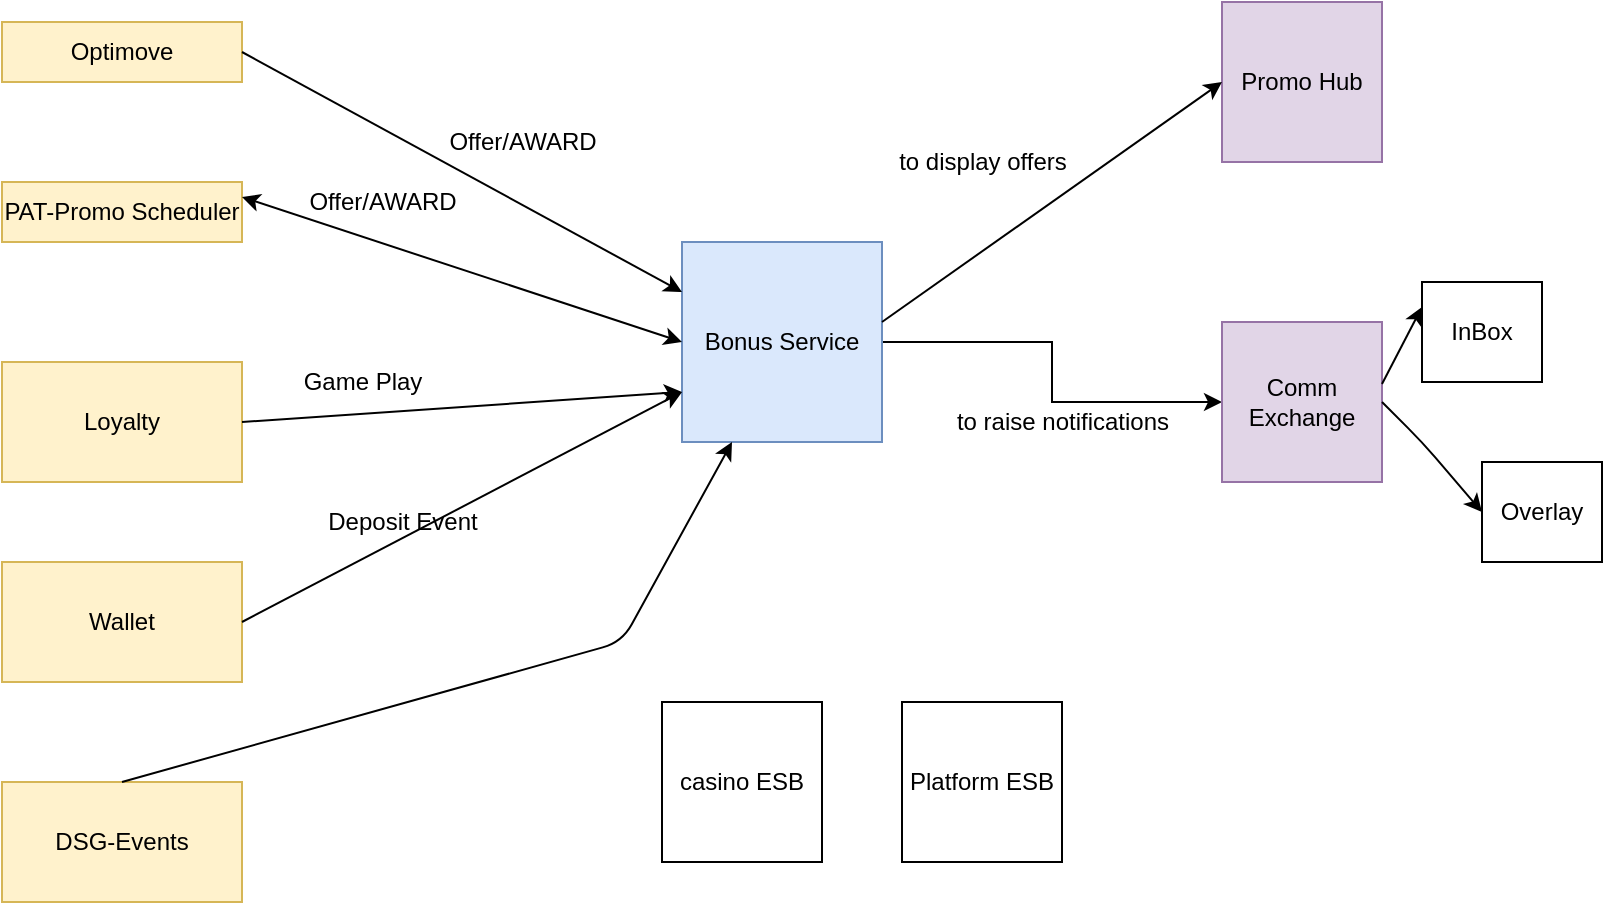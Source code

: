<mxfile version="14.3.2" type="github">
  <diagram id="Ne-A38cFuKAmn3kmK_f1" name="Page-1">
    <mxGraphModel dx="1038" dy="548" grid="1" gridSize="10" guides="1" tooltips="1" connect="1" arrows="1" fold="1" page="1" pageScale="1" pageWidth="850" pageHeight="1100" math="0" shadow="0">
      <root>
        <mxCell id="0" />
        <mxCell id="1" parent="0" />
        <mxCell id="nQvZEJqto41dGLA5HLPd-20" style="edgeStyle=orthogonalEdgeStyle;rounded=0;orthogonalLoop=1;jettySize=auto;html=1;entryX=0;entryY=0.5;entryDx=0;entryDy=0;" parent="1" source="nQvZEJqto41dGLA5HLPd-1" target="nQvZEJqto41dGLA5HLPd-18" edge="1">
          <mxGeometry relative="1" as="geometry">
            <mxPoint x="490" y="220" as="targetPoint" />
          </mxGeometry>
        </mxCell>
        <mxCell id="nQvZEJqto41dGLA5HLPd-1" value="Bonus Service" style="whiteSpace=wrap;html=1;aspect=fixed;fillColor=#dae8fc;strokeColor=#6c8ebf;" parent="1" vertex="1">
          <mxGeometry x="380" y="160" width="100" height="100" as="geometry" />
        </mxCell>
        <mxCell id="nQvZEJqto41dGLA5HLPd-2" value="Optimove" style="rounded=0;whiteSpace=wrap;html=1;fillColor=#fff2cc;strokeColor=#d6b656;" parent="1" vertex="1">
          <mxGeometry x="40" y="50" width="120" height="30" as="geometry" />
        </mxCell>
        <mxCell id="nQvZEJqto41dGLA5HLPd-3" value="" style="endArrow=classic;html=1;exitX=1;exitY=0.5;exitDx=0;exitDy=0;entryX=0;entryY=0.25;entryDx=0;entryDy=0;" parent="1" source="nQvZEJqto41dGLA5HLPd-2" target="nQvZEJqto41dGLA5HLPd-1" edge="1">
          <mxGeometry width="50" height="50" relative="1" as="geometry">
            <mxPoint x="400" y="310" as="sourcePoint" />
            <mxPoint x="450" y="260" as="targetPoint" />
          </mxGeometry>
        </mxCell>
        <mxCell id="nQvZEJqto41dGLA5HLPd-4" value="PAT-Promo Scheduler" style="rounded=0;whiteSpace=wrap;html=1;fillColor=#fff2cc;strokeColor=#d6b656;" parent="1" vertex="1">
          <mxGeometry x="40" y="130" width="120" height="30" as="geometry" />
        </mxCell>
        <mxCell id="nQvZEJqto41dGLA5HLPd-5" value="" style="endArrow=classic;startArrow=classic;html=1;exitX=1;exitY=0.25;exitDx=0;exitDy=0;entryX=0;entryY=0.5;entryDx=0;entryDy=0;" parent="1" source="nQvZEJqto41dGLA5HLPd-4" target="nQvZEJqto41dGLA5HLPd-1" edge="1">
          <mxGeometry width="50" height="50" relative="1" as="geometry">
            <mxPoint x="400" y="310" as="sourcePoint" />
            <mxPoint x="450" y="260" as="targetPoint" />
          </mxGeometry>
        </mxCell>
        <mxCell id="nQvZEJqto41dGLA5HLPd-6" value="Loyalty" style="rounded=0;whiteSpace=wrap;html=1;fillColor=#fff2cc;strokeColor=#d6b656;" parent="1" vertex="1">
          <mxGeometry x="40" y="220" width="120" height="60" as="geometry" />
        </mxCell>
        <mxCell id="nQvZEJqto41dGLA5HLPd-7" value="" style="endArrow=classic;html=1;entryX=0;entryY=0.75;entryDx=0;entryDy=0;exitX=1;exitY=0.5;exitDx=0;exitDy=0;" parent="1" source="nQvZEJqto41dGLA5HLPd-6" target="nQvZEJqto41dGLA5HLPd-1" edge="1">
          <mxGeometry width="50" height="50" relative="1" as="geometry">
            <mxPoint x="150" y="243" as="sourcePoint" />
            <mxPoint x="220" y="250" as="targetPoint" />
          </mxGeometry>
        </mxCell>
        <mxCell id="nQvZEJqto41dGLA5HLPd-8" value="Game Play" style="text;html=1;align=center;verticalAlign=middle;resizable=0;points=[];autosize=1;" parent="1" vertex="1">
          <mxGeometry x="185" y="220" width="70" height="20" as="geometry" />
        </mxCell>
        <mxCell id="nQvZEJqto41dGLA5HLPd-9" value="Offer/AWARD" style="text;html=1;align=center;verticalAlign=middle;resizable=0;points=[];autosize=1;" parent="1" vertex="1">
          <mxGeometry x="185" y="130" width="90" height="20" as="geometry" />
        </mxCell>
        <mxCell id="nQvZEJqto41dGLA5HLPd-10" value="Offer/AWARD" style="text;html=1;align=center;verticalAlign=middle;resizable=0;points=[];autosize=1;" parent="1" vertex="1">
          <mxGeometry x="255" y="100" width="90" height="20" as="geometry" />
        </mxCell>
        <mxCell id="nQvZEJqto41dGLA5HLPd-11" value="Wallet" style="rounded=0;whiteSpace=wrap;html=1;fillColor=#fff2cc;strokeColor=#d6b656;" parent="1" vertex="1">
          <mxGeometry x="40" y="320" width="120" height="60" as="geometry" />
        </mxCell>
        <mxCell id="nQvZEJqto41dGLA5HLPd-12" value="" style="endArrow=classic;html=1;exitX=1;exitY=0.5;exitDx=0;exitDy=0;entryX=0;entryY=0.75;entryDx=0;entryDy=0;" parent="1" source="nQvZEJqto41dGLA5HLPd-11" target="nQvZEJqto41dGLA5HLPd-1" edge="1">
          <mxGeometry width="50" height="50" relative="1" as="geometry">
            <mxPoint x="70" y="410" as="sourcePoint" />
            <mxPoint x="120" y="360" as="targetPoint" />
          </mxGeometry>
        </mxCell>
        <mxCell id="nQvZEJqto41dGLA5HLPd-13" value="Deposit Event" style="text;html=1;align=center;verticalAlign=middle;resizable=0;points=[];autosize=1;" parent="1" vertex="1">
          <mxGeometry x="195" y="290" width="90" height="20" as="geometry" />
        </mxCell>
        <mxCell id="nQvZEJqto41dGLA5HLPd-14" value="DSG-Events" style="rounded=0;whiteSpace=wrap;html=1;fillColor=#fff2cc;strokeColor=#d6b656;" parent="1" vertex="1">
          <mxGeometry x="40" y="430" width="120" height="60" as="geometry" />
        </mxCell>
        <mxCell id="nQvZEJqto41dGLA5HLPd-15" value="" style="endArrow=classic;html=1;exitX=0.5;exitY=0;exitDx=0;exitDy=0;entryX=0.25;entryY=1;entryDx=0;entryDy=0;" parent="1" source="nQvZEJqto41dGLA5HLPd-14" target="nQvZEJqto41dGLA5HLPd-1" edge="1">
          <mxGeometry width="50" height="50" relative="1" as="geometry">
            <mxPoint x="190" y="450" as="sourcePoint" />
            <mxPoint x="240" y="400" as="targetPoint" />
            <Array as="points">
              <mxPoint x="350" y="360" />
            </Array>
          </mxGeometry>
        </mxCell>
        <mxCell id="nQvZEJqto41dGLA5HLPd-17" value="Promo Hub" style="whiteSpace=wrap;html=1;aspect=fixed;fillColor=#e1d5e7;strokeColor=#9673a6;" parent="1" vertex="1">
          <mxGeometry x="650" y="40" width="80" height="80" as="geometry" />
        </mxCell>
        <mxCell id="nQvZEJqto41dGLA5HLPd-18" value="Comm Exchange" style="whiteSpace=wrap;html=1;aspect=fixed;fillColor=#e1d5e7;strokeColor=#9673a6;" parent="1" vertex="1">
          <mxGeometry x="650" y="200" width="80" height="80" as="geometry" />
        </mxCell>
        <mxCell id="nQvZEJqto41dGLA5HLPd-19" value="" style="endArrow=classic;html=1;entryX=0;entryY=0.5;entryDx=0;entryDy=0;" parent="1" target="nQvZEJqto41dGLA5HLPd-17" edge="1">
          <mxGeometry width="50" height="50" relative="1" as="geometry">
            <mxPoint x="480" y="200" as="sourcePoint" />
            <mxPoint x="530" y="150" as="targetPoint" />
          </mxGeometry>
        </mxCell>
        <mxCell id="nQvZEJqto41dGLA5HLPd-21" value="to display offers" style="text;html=1;align=center;verticalAlign=middle;resizable=0;points=[];autosize=1;" parent="1" vertex="1">
          <mxGeometry x="480" y="110" width="100" height="20" as="geometry" />
        </mxCell>
        <mxCell id="nQvZEJqto41dGLA5HLPd-22" value="to raise notifications" style="text;html=1;align=center;verticalAlign=middle;resizable=0;points=[];autosize=1;" parent="1" vertex="1">
          <mxGeometry x="510" y="240" width="120" height="20" as="geometry" />
        </mxCell>
        <mxCell id="lCtNMKkZTeqLkoVH1-5B-1" value="InBox" style="rounded=0;whiteSpace=wrap;html=1;direction=south;" vertex="1" parent="1">
          <mxGeometry x="750" y="180" width="60" height="50" as="geometry" />
        </mxCell>
        <mxCell id="lCtNMKkZTeqLkoVH1-5B-2" value="Overlay" style="rounded=0;whiteSpace=wrap;html=1;direction=south;" vertex="1" parent="1">
          <mxGeometry x="780" y="270" width="60" height="50" as="geometry" />
        </mxCell>
        <mxCell id="lCtNMKkZTeqLkoVH1-5B-4" value="" style="endArrow=classic;html=1;entryX=0.25;entryY=1;entryDx=0;entryDy=0;" edge="1" parent="1" target="lCtNMKkZTeqLkoVH1-5B-1">
          <mxGeometry width="50" height="50" relative="1" as="geometry">
            <mxPoint x="730" y="231" as="sourcePoint" />
            <mxPoint x="730" y="150" as="targetPoint" />
          </mxGeometry>
        </mxCell>
        <mxCell id="lCtNMKkZTeqLkoVH1-5B-5" value="" style="endArrow=classic;html=1;entryX=0.5;entryY=1;entryDx=0;entryDy=0;" edge="1" parent="1" target="lCtNMKkZTeqLkoVH1-5B-2">
          <mxGeometry width="50" height="50" relative="1" as="geometry">
            <mxPoint x="730" y="240" as="sourcePoint" />
            <mxPoint x="550" y="260" as="targetPoint" />
            <Array as="points">
              <mxPoint x="750" y="260" />
            </Array>
          </mxGeometry>
        </mxCell>
        <mxCell id="lCtNMKkZTeqLkoVH1-5B-6" value="casino ESB" style="whiteSpace=wrap;html=1;aspect=fixed;" vertex="1" parent="1">
          <mxGeometry x="370" y="390" width="80" height="80" as="geometry" />
        </mxCell>
        <mxCell id="lCtNMKkZTeqLkoVH1-5B-7" value="Platform ESB" style="whiteSpace=wrap;html=1;aspect=fixed;" vertex="1" parent="1">
          <mxGeometry x="490" y="390" width="80" height="80" as="geometry" />
        </mxCell>
      </root>
    </mxGraphModel>
  </diagram>
</mxfile>
